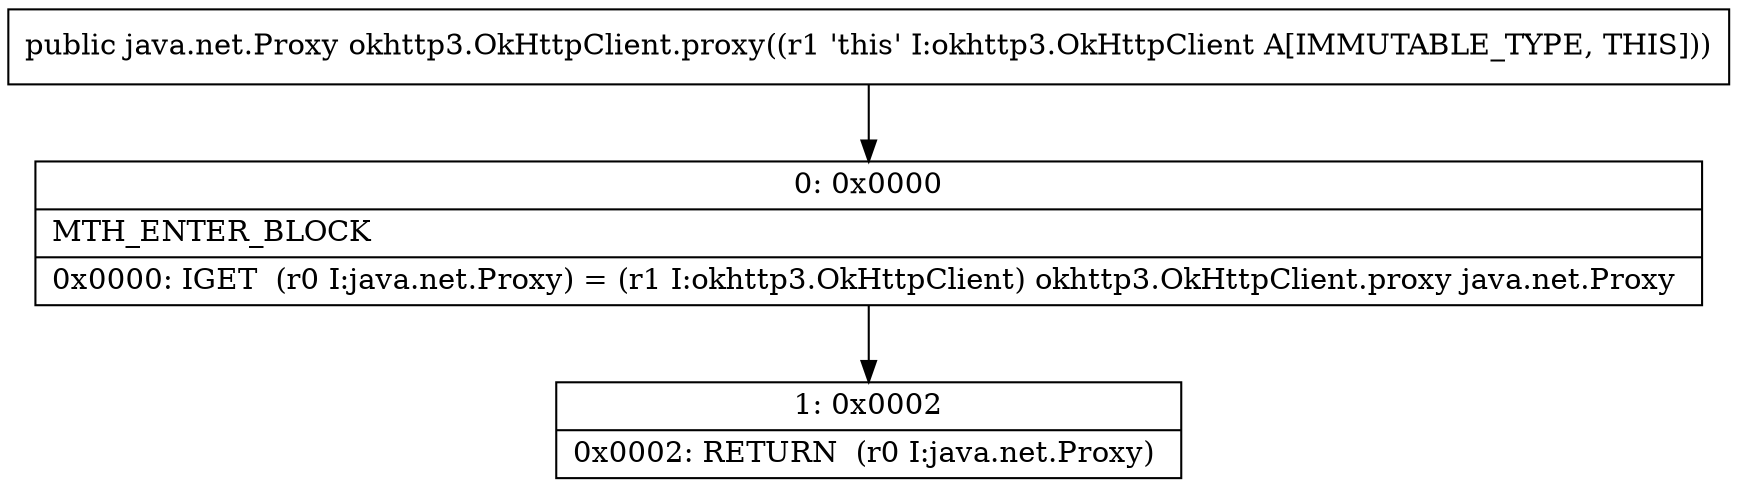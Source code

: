 digraph "CFG forokhttp3.OkHttpClient.proxy()Ljava\/net\/Proxy;" {
Node_0 [shape=record,label="{0\:\ 0x0000|MTH_ENTER_BLOCK\l|0x0000: IGET  (r0 I:java.net.Proxy) = (r1 I:okhttp3.OkHttpClient) okhttp3.OkHttpClient.proxy java.net.Proxy \l}"];
Node_1 [shape=record,label="{1\:\ 0x0002|0x0002: RETURN  (r0 I:java.net.Proxy) \l}"];
MethodNode[shape=record,label="{public java.net.Proxy okhttp3.OkHttpClient.proxy((r1 'this' I:okhttp3.OkHttpClient A[IMMUTABLE_TYPE, THIS])) }"];
MethodNode -> Node_0;
Node_0 -> Node_1;
}

